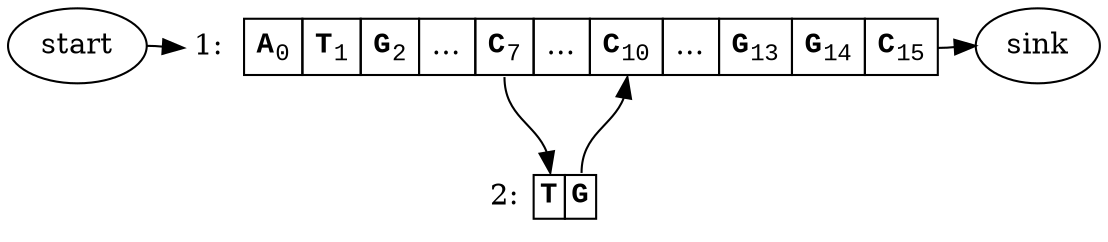 strict digraph "" {
	graph [rankdir=TD,
		splines=true
	];
	node [label="\N"];
	source	[label=start];
	1	[label=<<TABLE BORDER='0' CELLBORDER='1' CELLSPACING='0' CELLPADDING='5'><TR><TD BORDER='0' PORT='caption'>1: </TD><TD PORT='0'><FONT FACE='Courier New'><B>A</B><SUB>0</SUB></FONT></TD>
<TD PORT='1'><FONT FACE='Courier New'><B>T</B><SUB>1</SUB></FONT></TD>
<TD PORT='2'><FONT FACE='Courier New'><B>G</B><SUB>2</SUB></FONT></TD>
<TD>…</TD>
<TD PORT='7'><FONT FACE='Courier New'><B>C</B><SUB>7</SUB></FONT></TD>
<TD>…</TD>
<TD PORT='10'><FONT FACE='Courier New'><B>C</B><SUB>10</SUB></FONT></TD>
<TD>…</TD>
<TD PORT='13'><FONT FACE='Courier New'><B>G</B><SUB>13</SUB></FONT></TD>
<TD PORT='14'><FONT FACE='Courier New'><B>G</B><SUB>14</SUB></FONT></TD>
<TD PORT='15'><FONT FACE='Courier New'><B>C</B><SUB>15</SUB></FONT></TD></TR></TABLE>>,
		margin=0,
		shape=none];
	source:e -> 1:caption	[constraint=False];
	2	[label=<<TABLE BORDER='0' CELLBORDER='1' CELLSPACING='0'><TR><TD BORDER='0' PORT='caption'>2: </TD><TD PORT='0'><FONT FACE='Courier New'><B>T</B></FONT></TD>
<TD PORT='1'><FONT FACE='Courier New'><B>G</B></FONT></TD></TR></TABLE>>,
		margin=0,
		shape=none];
	1:7 -> 2:0;
	sink	[label=sink];
	1:15 -> sink:w	[constraint=False];
	2:1 -> 1:10;
}
